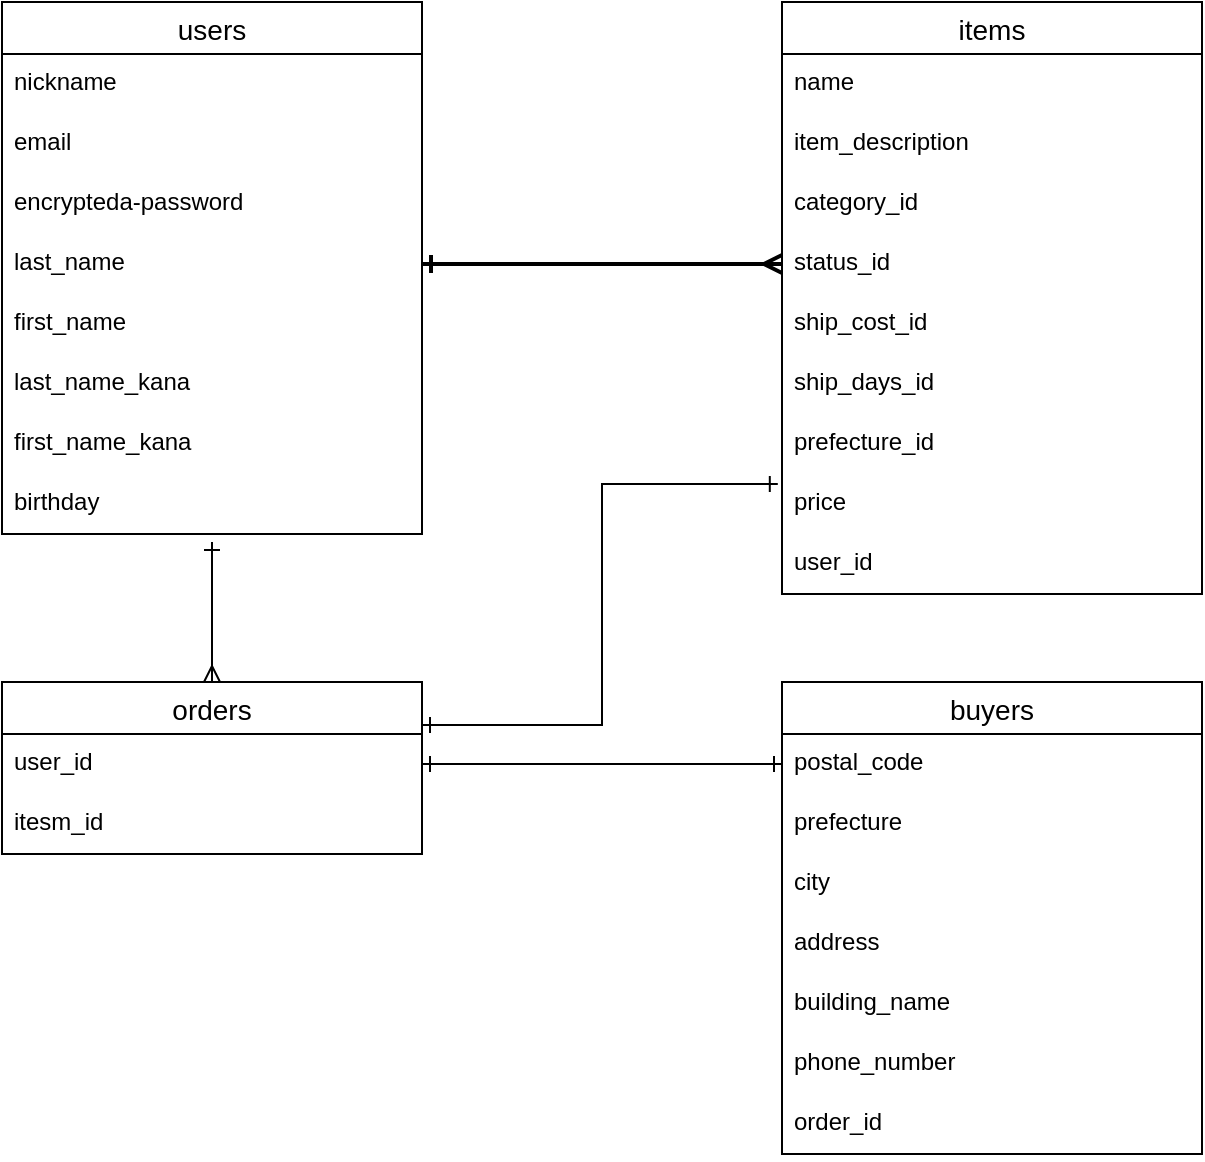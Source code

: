 <mxfile>
    <diagram id="DmA40YJxC05nLN3D5bMr" name="ページ1">
        <mxGraphModel dx="728" dy="680" grid="1" gridSize="10" guides="1" tooltips="1" connect="1" arrows="1" fold="1" page="1" pageScale="1" pageWidth="827" pageHeight="1169" math="0" shadow="0">
            <root>
                <mxCell id="EiHnQvB0a579a8t_grxo-0"/>
                <mxCell id="EiHnQvB0a579a8t_grxo-1" parent="EiHnQvB0a579a8t_grxo-0"/>
                <mxCell id="Ide5UzydWu4Fn5SfwmG4-0" value="users" style="swimlane;fontStyle=0;childLayout=stackLayout;horizontal=1;startSize=26;horizontalStack=0;resizeParent=1;resizeParentMax=0;resizeLast=0;collapsible=1;marginBottom=0;align=center;fontSize=14;" parent="EiHnQvB0a579a8t_grxo-1" vertex="1">
                    <mxGeometry x="40" y="40" width="210" height="266" as="geometry"/>
                </mxCell>
                <mxCell id="Ide5UzydWu4Fn5SfwmG4-1" value="nickname" style="text;strokeColor=none;fillColor=none;spacingLeft=4;spacingRight=4;overflow=hidden;rotatable=0;points=[[0,0.5],[1,0.5]];portConstraint=eastwest;fontSize=12;" parent="Ide5UzydWu4Fn5SfwmG4-0" vertex="1">
                    <mxGeometry y="26" width="210" height="30" as="geometry"/>
                </mxCell>
                <mxCell id="Ide5UzydWu4Fn5SfwmG4-2" value="email" style="text;strokeColor=none;fillColor=none;spacingLeft=4;spacingRight=4;overflow=hidden;rotatable=0;points=[[0,0.5],[1,0.5]];portConstraint=eastwest;fontSize=12;" parent="Ide5UzydWu4Fn5SfwmG4-0" vertex="1">
                    <mxGeometry y="56" width="210" height="30" as="geometry"/>
                </mxCell>
                <mxCell id="Ide5UzydWu4Fn5SfwmG4-7" value="encrypteda-password" style="text;strokeColor=none;fillColor=none;spacingLeft=4;spacingRight=4;overflow=hidden;rotatable=0;points=[[0,0.5],[1,0.5]];portConstraint=eastwest;fontSize=12;" parent="Ide5UzydWu4Fn5SfwmG4-0" vertex="1">
                    <mxGeometry y="86" width="210" height="30" as="geometry"/>
                </mxCell>
                <mxCell id="Ide5UzydWu4Fn5SfwmG4-8" value="last_name" style="text;strokeColor=none;fillColor=none;spacingLeft=4;spacingRight=4;overflow=hidden;rotatable=0;points=[[0,0.5],[1,0.5]];portConstraint=eastwest;fontSize=12;" parent="Ide5UzydWu4Fn5SfwmG4-0" vertex="1">
                    <mxGeometry y="116" width="210" height="30" as="geometry"/>
                </mxCell>
                <mxCell id="Ide5UzydWu4Fn5SfwmG4-10" value="first_name" style="text;strokeColor=none;fillColor=none;spacingLeft=4;spacingRight=4;overflow=hidden;rotatable=0;points=[[0,0.5],[1,0.5]];portConstraint=eastwest;fontSize=12;" parent="Ide5UzydWu4Fn5SfwmG4-0" vertex="1">
                    <mxGeometry y="146" width="210" height="30" as="geometry"/>
                </mxCell>
                <mxCell id="Ide5UzydWu4Fn5SfwmG4-9" value="last_name_kana" style="text;strokeColor=none;fillColor=none;spacingLeft=4;spacingRight=4;overflow=hidden;rotatable=0;points=[[0,0.5],[1,0.5]];portConstraint=eastwest;fontSize=12;" parent="Ide5UzydWu4Fn5SfwmG4-0" vertex="1">
                    <mxGeometry y="176" width="210" height="30" as="geometry"/>
                </mxCell>
                <mxCell id="Ide5UzydWu4Fn5SfwmG4-11" value="first_name_kana" style="text;strokeColor=none;fillColor=none;spacingLeft=4;spacingRight=4;overflow=hidden;rotatable=0;points=[[0,0.5],[1,0.5]];portConstraint=eastwest;fontSize=12;" parent="Ide5UzydWu4Fn5SfwmG4-0" vertex="1">
                    <mxGeometry y="206" width="210" height="30" as="geometry"/>
                </mxCell>
                <mxCell id="Ide5UzydWu4Fn5SfwmG4-3" value="birthday" style="text;strokeColor=none;fillColor=none;spacingLeft=4;spacingRight=4;overflow=hidden;rotatable=0;points=[[0,0.5],[1,0.5]];portConstraint=eastwest;fontSize=12;" parent="Ide5UzydWu4Fn5SfwmG4-0" vertex="1">
                    <mxGeometry y="236" width="210" height="30" as="geometry"/>
                </mxCell>
                <mxCell id="Ide5UzydWu4Fn5SfwmG4-12" value="items" style="swimlane;fontStyle=0;childLayout=stackLayout;horizontal=1;startSize=26;horizontalStack=0;resizeParent=1;resizeParentMax=0;resizeLast=0;collapsible=1;marginBottom=0;align=center;fontSize=14;html=0;" parent="EiHnQvB0a579a8t_grxo-1" vertex="1">
                    <mxGeometry x="430" y="40" width="210" height="296" as="geometry"/>
                </mxCell>
                <mxCell id="Ide5UzydWu4Fn5SfwmG4-13" value="name" style="text;strokeColor=none;fillColor=none;spacingLeft=4;spacingRight=4;overflow=hidden;rotatable=0;points=[[0,0.5],[1,0.5]];portConstraint=eastwest;fontSize=12;" parent="Ide5UzydWu4Fn5SfwmG4-12" vertex="1">
                    <mxGeometry y="26" width="210" height="30" as="geometry"/>
                </mxCell>
                <mxCell id="Ide5UzydWu4Fn5SfwmG4-14" value="item_description" style="text;strokeColor=none;fillColor=none;spacingLeft=4;spacingRight=4;overflow=hidden;rotatable=0;points=[[0,0.5],[1,0.5]];portConstraint=eastwest;fontSize=12;" parent="Ide5UzydWu4Fn5SfwmG4-12" vertex="1">
                    <mxGeometry y="56" width="210" height="30" as="geometry"/>
                </mxCell>
                <mxCell id="7" value="category_id" style="text;strokeColor=none;fillColor=none;spacingLeft=4;spacingRight=4;overflow=hidden;rotatable=0;points=[[0,0.5],[1,0.5]];portConstraint=eastwest;fontSize=12;" parent="Ide5UzydWu4Fn5SfwmG4-12" vertex="1">
                    <mxGeometry y="86" width="210" height="30" as="geometry"/>
                </mxCell>
                <mxCell id="Ide5UzydWu4Fn5SfwmG4-16" value="status_id" style="text;strokeColor=none;fillColor=none;spacingLeft=4;spacingRight=4;overflow=hidden;rotatable=0;points=[[0,0.5],[1,0.5]];portConstraint=eastwest;fontSize=12;" parent="Ide5UzydWu4Fn5SfwmG4-12" vertex="1">
                    <mxGeometry y="116" width="210" height="30" as="geometry"/>
                </mxCell>
                <mxCell id="Ide5UzydWu4Fn5SfwmG4-17" value="ship_cost_id" style="text;strokeColor=none;fillColor=none;spacingLeft=4;spacingRight=4;overflow=hidden;rotatable=0;points=[[0,0.5],[1,0.5]];portConstraint=eastwest;fontSize=12;" parent="Ide5UzydWu4Fn5SfwmG4-12" vertex="1">
                    <mxGeometry y="146" width="210" height="30" as="geometry"/>
                </mxCell>
                <mxCell id="Ide5UzydWu4Fn5SfwmG4-4" value="ship_days_id" style="text;strokeColor=none;fillColor=none;spacingLeft=4;spacingRight=4;overflow=hidden;rotatable=0;points=[[0,0.5],[1,0.5]];portConstraint=eastwest;fontSize=12;" parent="Ide5UzydWu4Fn5SfwmG4-12" vertex="1">
                    <mxGeometry y="176" width="210" height="30" as="geometry"/>
                </mxCell>
                <mxCell id="Ide5UzydWu4Fn5SfwmG4-5" value="prefecture_id" style="text;strokeColor=none;fillColor=none;spacingLeft=4;spacingRight=4;overflow=hidden;rotatable=0;points=[[0,0.5],[1,0.5]];portConstraint=eastwest;fontSize=12;" parent="Ide5UzydWu4Fn5SfwmG4-12" vertex="1">
                    <mxGeometry y="206" width="210" height="30" as="geometry"/>
                </mxCell>
                <mxCell id="Ide5UzydWu4Fn5SfwmG4-6" value="price" style="text;strokeColor=none;fillColor=none;spacingLeft=4;spacingRight=4;overflow=hidden;rotatable=0;points=[[0,0.5],[1,0.5]];portConstraint=eastwest;fontSize=12;" parent="Ide5UzydWu4Fn5SfwmG4-12" vertex="1">
                    <mxGeometry y="236" width="210" height="30" as="geometry"/>
                </mxCell>
                <mxCell id="Ide5UzydWu4Fn5SfwmG4-15" value="user_id" style="text;strokeColor=none;fillColor=none;spacingLeft=4;spacingRight=4;overflow=hidden;rotatable=0;points=[[0,0.5],[1,0.5]];portConstraint=eastwest;fontSize=12;" parent="Ide5UzydWu4Fn5SfwmG4-12" vertex="1">
                    <mxGeometry y="266" width="210" height="30" as="geometry"/>
                </mxCell>
                <mxCell id="Ide5UzydWu4Fn5SfwmG4-21" style="edgeStyle=orthogonalEdgeStyle;rounded=0;orthogonalLoop=1;jettySize=auto;html=1;exitX=1;exitY=0.5;exitDx=0;exitDy=0;entryX=0;entryY=0.5;entryDx=0;entryDy=0;startArrow=ERone;startFill=0;strokeColor=none;" parent="EiHnQvB0a579a8t_grxo-1" source="Ide5UzydWu4Fn5SfwmG4-8" target="Ide5UzydWu4Fn5SfwmG4-17" edge="1">
                    <mxGeometry relative="1" as="geometry"/>
                </mxCell>
                <mxCell id="Ide5UzydWu4Fn5SfwmG4-22" style="edgeStyle=orthogonalEdgeStyle;rounded=0;orthogonalLoop=1;jettySize=auto;html=1;exitX=1;exitY=0.5;exitDx=0;exitDy=0;startArrow=ERone;startFill=0;endArrow=ERmany;endFill=0;strokeWidth=2;" parent="EiHnQvB0a579a8t_grxo-1" source="Ide5UzydWu4Fn5SfwmG4-8" edge="1">
                    <mxGeometry relative="1" as="geometry">
                        <mxPoint x="430" y="171" as="targetPoint"/>
                    </mxGeometry>
                </mxCell>
                <mxCell id="Ide5UzydWu4Fn5SfwmG4-23" value="buyers" style="swimlane;fontStyle=0;childLayout=stackLayout;horizontal=1;startSize=26;horizontalStack=0;resizeParent=1;resizeParentMax=0;resizeLast=0;collapsible=1;marginBottom=0;align=center;fontSize=14;html=0;" parent="EiHnQvB0a579a8t_grxo-1" vertex="1">
                    <mxGeometry x="430" y="380" width="210" height="236" as="geometry"/>
                </mxCell>
                <mxCell id="Ide5UzydWu4Fn5SfwmG4-24" value="postal_code" style="text;strokeColor=none;fillColor=none;spacingLeft=4;spacingRight=4;overflow=hidden;rotatable=0;points=[[0,0.5],[1,0.5]];portConstraint=eastwest;fontSize=12;" parent="Ide5UzydWu4Fn5SfwmG4-23" vertex="1">
                    <mxGeometry y="26" width="210" height="30" as="geometry"/>
                </mxCell>
                <mxCell id="Ide5UzydWu4Fn5SfwmG4-25" value="prefecture" style="text;strokeColor=none;fillColor=none;spacingLeft=4;spacingRight=4;overflow=hidden;rotatable=0;points=[[0,0.5],[1,0.5]];portConstraint=eastwest;fontSize=12;" parent="Ide5UzydWu4Fn5SfwmG4-23" vertex="1">
                    <mxGeometry y="56" width="210" height="30" as="geometry"/>
                </mxCell>
                <mxCell id="Ide5UzydWu4Fn5SfwmG4-27" value="city" style="text;strokeColor=none;fillColor=none;spacingLeft=4;spacingRight=4;overflow=hidden;rotatable=0;points=[[0,0.5],[1,0.5]];portConstraint=eastwest;fontSize=12;" parent="Ide5UzydWu4Fn5SfwmG4-23" vertex="1">
                    <mxGeometry y="86" width="210" height="30" as="geometry"/>
                </mxCell>
                <mxCell id="Ide5UzydWu4Fn5SfwmG4-28" value="address" style="text;strokeColor=none;fillColor=none;spacingLeft=4;spacingRight=4;overflow=hidden;rotatable=0;points=[[0,0.5],[1,0.5]];portConstraint=eastwest;fontSize=12;" parent="Ide5UzydWu4Fn5SfwmG4-23" vertex="1">
                    <mxGeometry y="116" width="210" height="30" as="geometry"/>
                </mxCell>
                <mxCell id="Ide5UzydWu4Fn5SfwmG4-29" value="building_name" style="text;strokeColor=none;fillColor=none;spacingLeft=4;spacingRight=4;overflow=hidden;rotatable=0;points=[[0,0.5],[1,0.5]];portConstraint=eastwest;fontSize=12;" parent="Ide5UzydWu4Fn5SfwmG4-23" vertex="1">
                    <mxGeometry y="146" width="210" height="30" as="geometry"/>
                </mxCell>
                <mxCell id="Ide5UzydWu4Fn5SfwmG4-30" value="phone_number" style="text;strokeColor=none;fillColor=none;spacingLeft=4;spacingRight=4;overflow=hidden;rotatable=0;points=[[0,0.5],[1,0.5]];portConstraint=eastwest;fontSize=12;" parent="Ide5UzydWu4Fn5SfwmG4-23" vertex="1">
                    <mxGeometry y="176" width="210" height="30" as="geometry"/>
                </mxCell>
                <mxCell id="Ide5UzydWu4Fn5SfwmG4-26" value="order_id" style="text;strokeColor=none;fillColor=none;spacingLeft=4;spacingRight=4;overflow=hidden;rotatable=0;points=[[0,0.5],[1,0.5]];portConstraint=eastwest;fontSize=12;" parent="Ide5UzydWu4Fn5SfwmG4-23" vertex="1">
                    <mxGeometry y="206" width="210" height="30" as="geometry"/>
                </mxCell>
                <mxCell id="4" style="edgeStyle=orthogonalEdgeStyle;rounded=0;orthogonalLoop=1;jettySize=auto;html=1;exitX=0.5;exitY=0;exitDx=0;exitDy=0;startArrow=ERmany;startFill=0;endArrow=ERone;endFill=0;" parent="EiHnQvB0a579a8t_grxo-1" source="0" edge="1">
                    <mxGeometry relative="1" as="geometry">
                        <mxPoint x="145" y="310" as="targetPoint"/>
                    </mxGeometry>
                </mxCell>
                <mxCell id="6" style="edgeStyle=orthogonalEdgeStyle;rounded=0;orthogonalLoop=1;jettySize=auto;html=1;exitX=1;exitY=0.25;exitDx=0;exitDy=0;entryX=-0.01;entryY=1.167;entryDx=0;entryDy=0;entryPerimeter=0;startArrow=ERone;startFill=0;endArrow=ERone;endFill=0;" parent="EiHnQvB0a579a8t_grxo-1" source="0" target="Ide5UzydWu4Fn5SfwmG4-5" edge="1">
                    <mxGeometry relative="1" as="geometry"/>
                </mxCell>
                <mxCell id="0" value="orders" style="swimlane;fontStyle=0;childLayout=stackLayout;horizontal=1;startSize=26;horizontalStack=0;resizeParent=1;resizeParentMax=0;resizeLast=0;collapsible=1;marginBottom=0;align=center;fontSize=14;" parent="EiHnQvB0a579a8t_grxo-1" vertex="1">
                    <mxGeometry x="40" y="380" width="210" height="86" as="geometry"/>
                </mxCell>
                <mxCell id="1" value="user_id" style="text;strokeColor=none;fillColor=none;spacingLeft=4;spacingRight=4;overflow=hidden;rotatable=0;points=[[0,0.5],[1,0.5]];portConstraint=eastwest;fontSize=12;" parent="0" vertex="1">
                    <mxGeometry y="26" width="210" height="30" as="geometry"/>
                </mxCell>
                <mxCell id="2" value="itesm_id" style="text;strokeColor=none;fillColor=none;spacingLeft=4;spacingRight=4;overflow=hidden;rotatable=0;points=[[0,0.5],[1,0.5]];portConstraint=eastwest;fontSize=12;" parent="0" vertex="1">
                    <mxGeometry y="56" width="210" height="30" as="geometry"/>
                </mxCell>
                <mxCell id="5" style="edgeStyle=orthogonalEdgeStyle;rounded=0;orthogonalLoop=1;jettySize=auto;html=1;exitX=0;exitY=0.5;exitDx=0;exitDy=0;entryX=1;entryY=0.5;entryDx=0;entryDy=0;startArrow=ERone;startFill=0;endArrow=ERone;endFill=0;" parent="EiHnQvB0a579a8t_grxo-1" source="Ide5UzydWu4Fn5SfwmG4-24" target="1" edge="1">
                    <mxGeometry relative="1" as="geometry"/>
                </mxCell>
            </root>
        </mxGraphModel>
    </diagram>
</mxfile>
